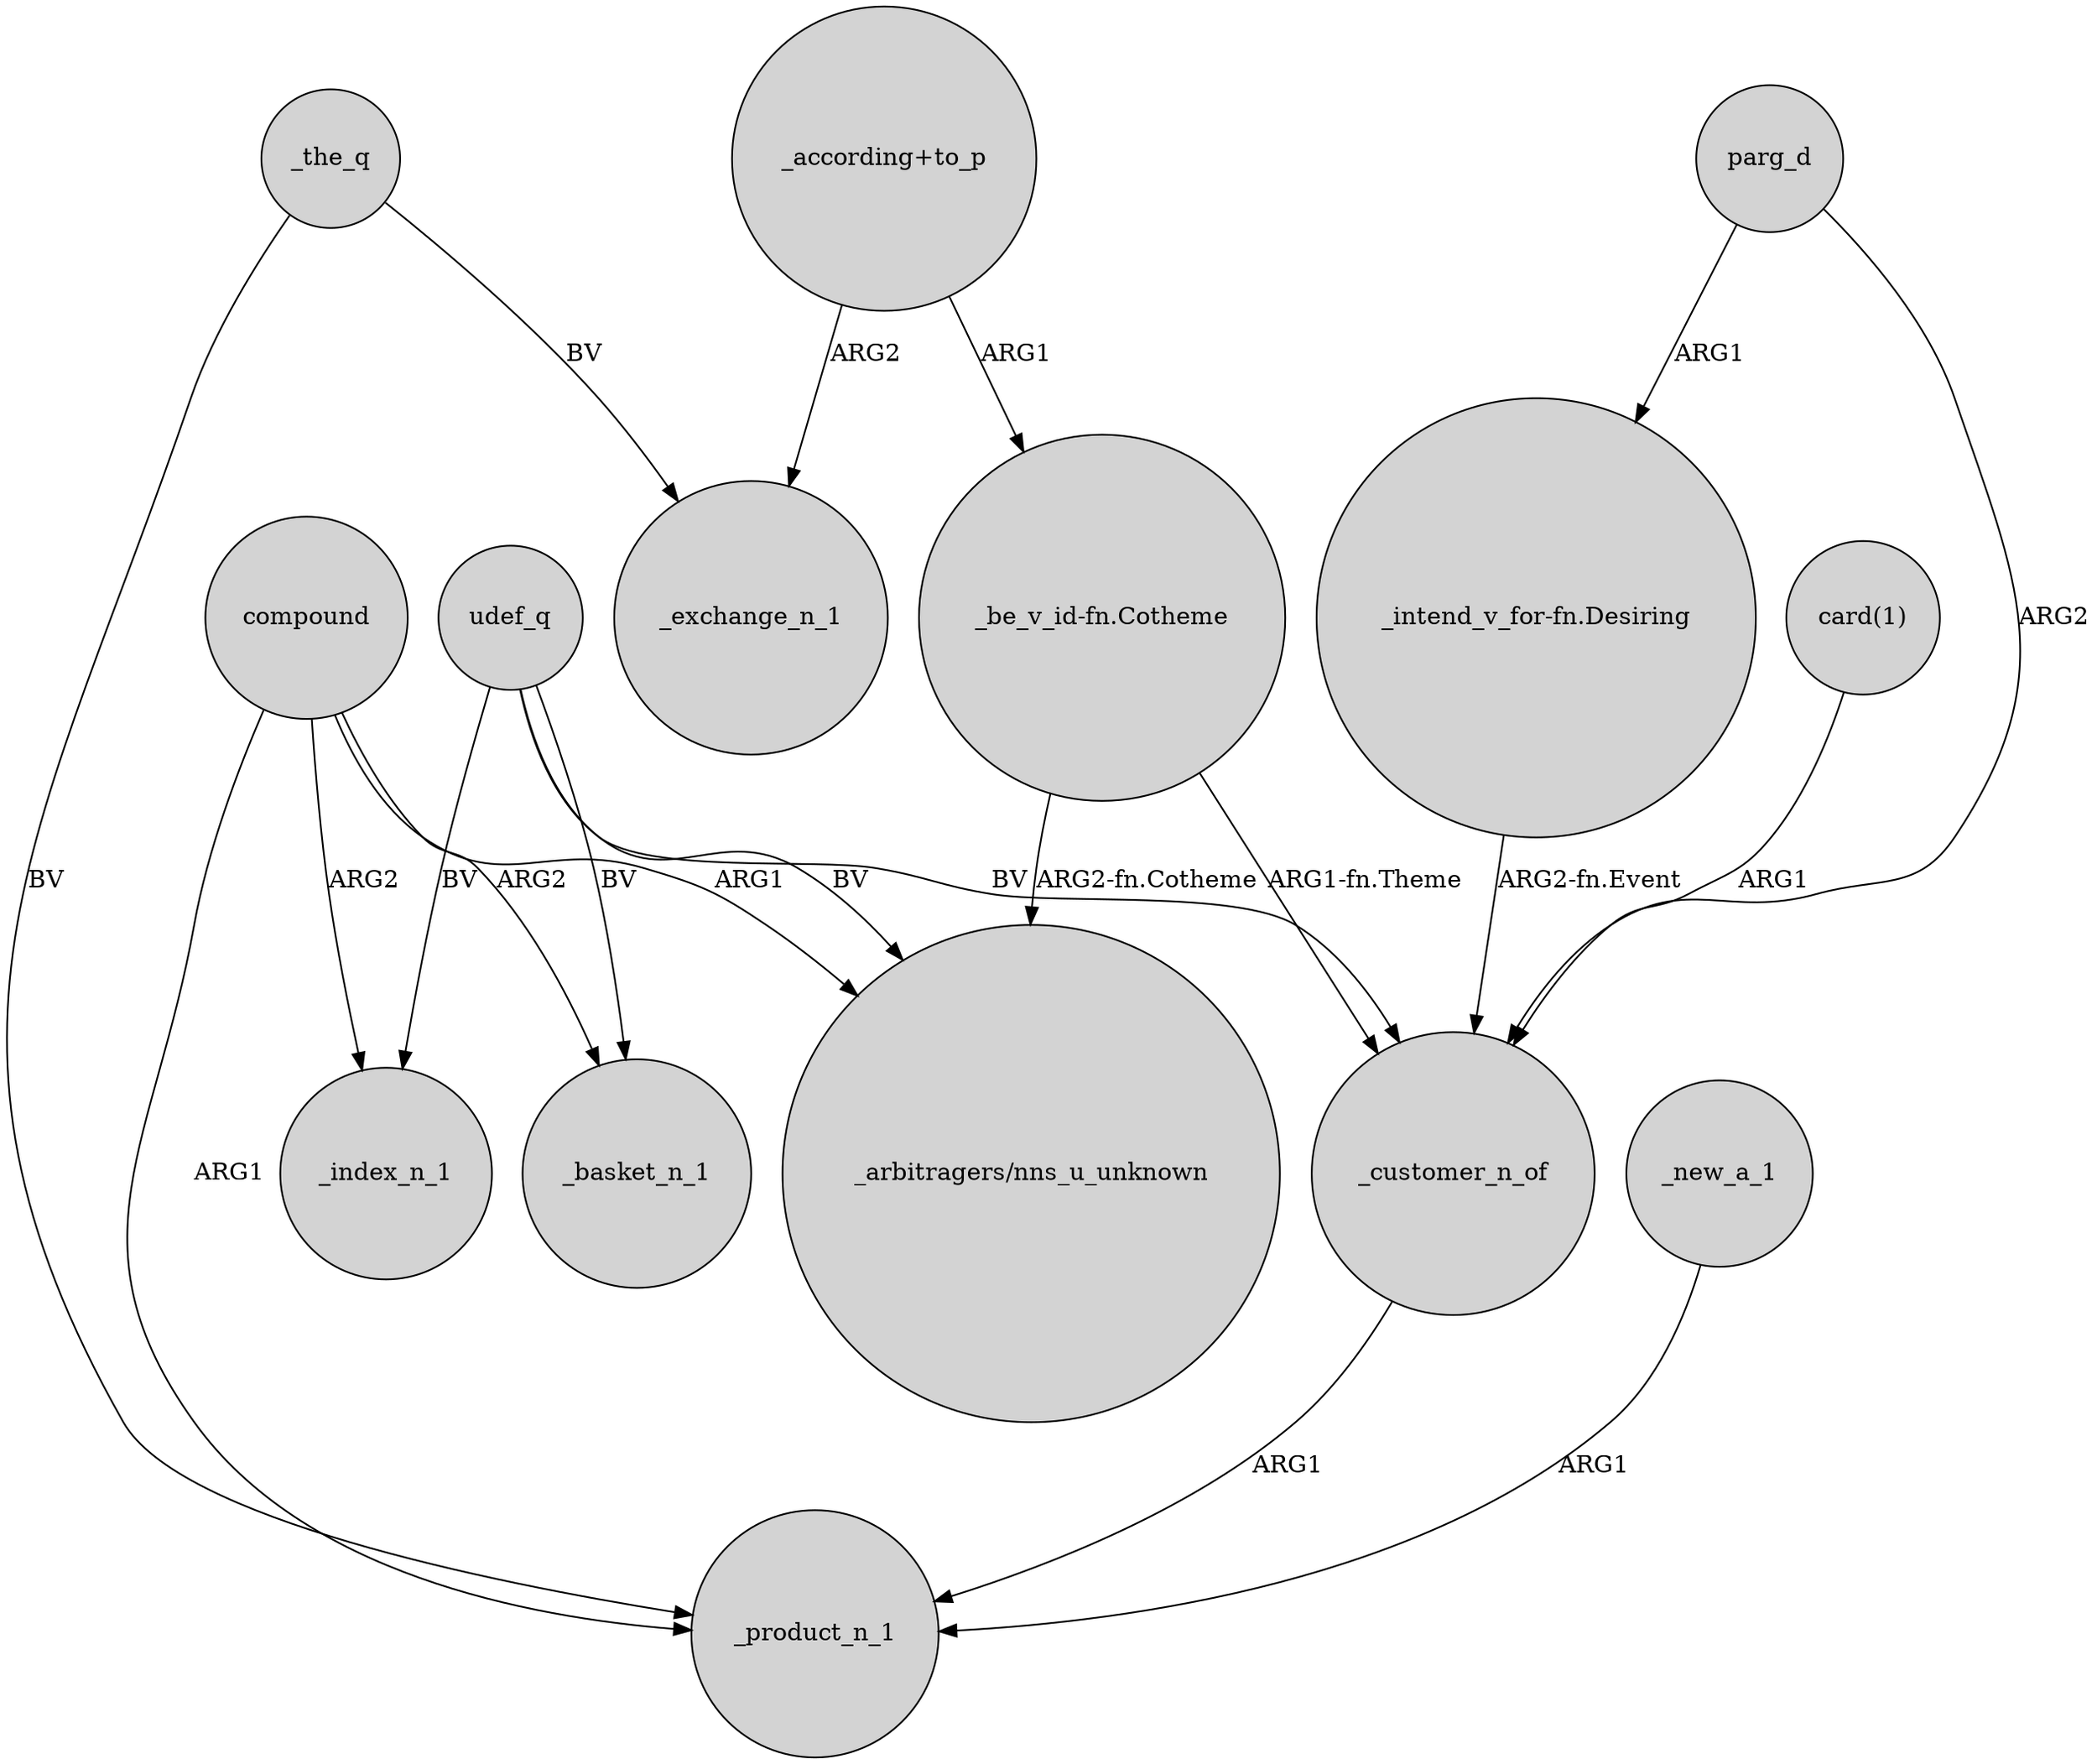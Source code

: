 digraph {
	node [shape=circle style=filled]
	"_according+to_p" -> "_be_v_id-fn.Cotheme" [label=ARG1]
	compound -> _basket_n_1 [label=ARG2]
	parg_d -> _customer_n_of [label=ARG2]
	"card(1)" -> _customer_n_of [label=ARG1]
	udef_q -> _index_n_1 [label=BV]
	"_be_v_id-fn.Cotheme" -> _customer_n_of [label="ARG1-fn.Theme"]
	parg_d -> "_intend_v_for-fn.Desiring" [label=ARG1]
	_the_q -> _product_n_1 [label=BV]
	"_according+to_p" -> _exchange_n_1 [label=ARG2]
	_new_a_1 -> _product_n_1 [label=ARG1]
	_customer_n_of -> _product_n_1 [label=ARG1]
	"_intend_v_for-fn.Desiring" -> _customer_n_of [label="ARG2-fn.Event"]
	compound -> _index_n_1 [label=ARG2]
	udef_q -> _customer_n_of [label=BV]
	compound -> "_arbitragers/nns_u_unknown" [label=ARG1]
	compound -> _product_n_1 [label=ARG1]
	udef_q -> "_arbitragers/nns_u_unknown" [label=BV]
	_the_q -> _exchange_n_1 [label=BV]
	udef_q -> _basket_n_1 [label=BV]
	"_be_v_id-fn.Cotheme" -> "_arbitragers/nns_u_unknown" [label="ARG2-fn.Cotheme"]
}

